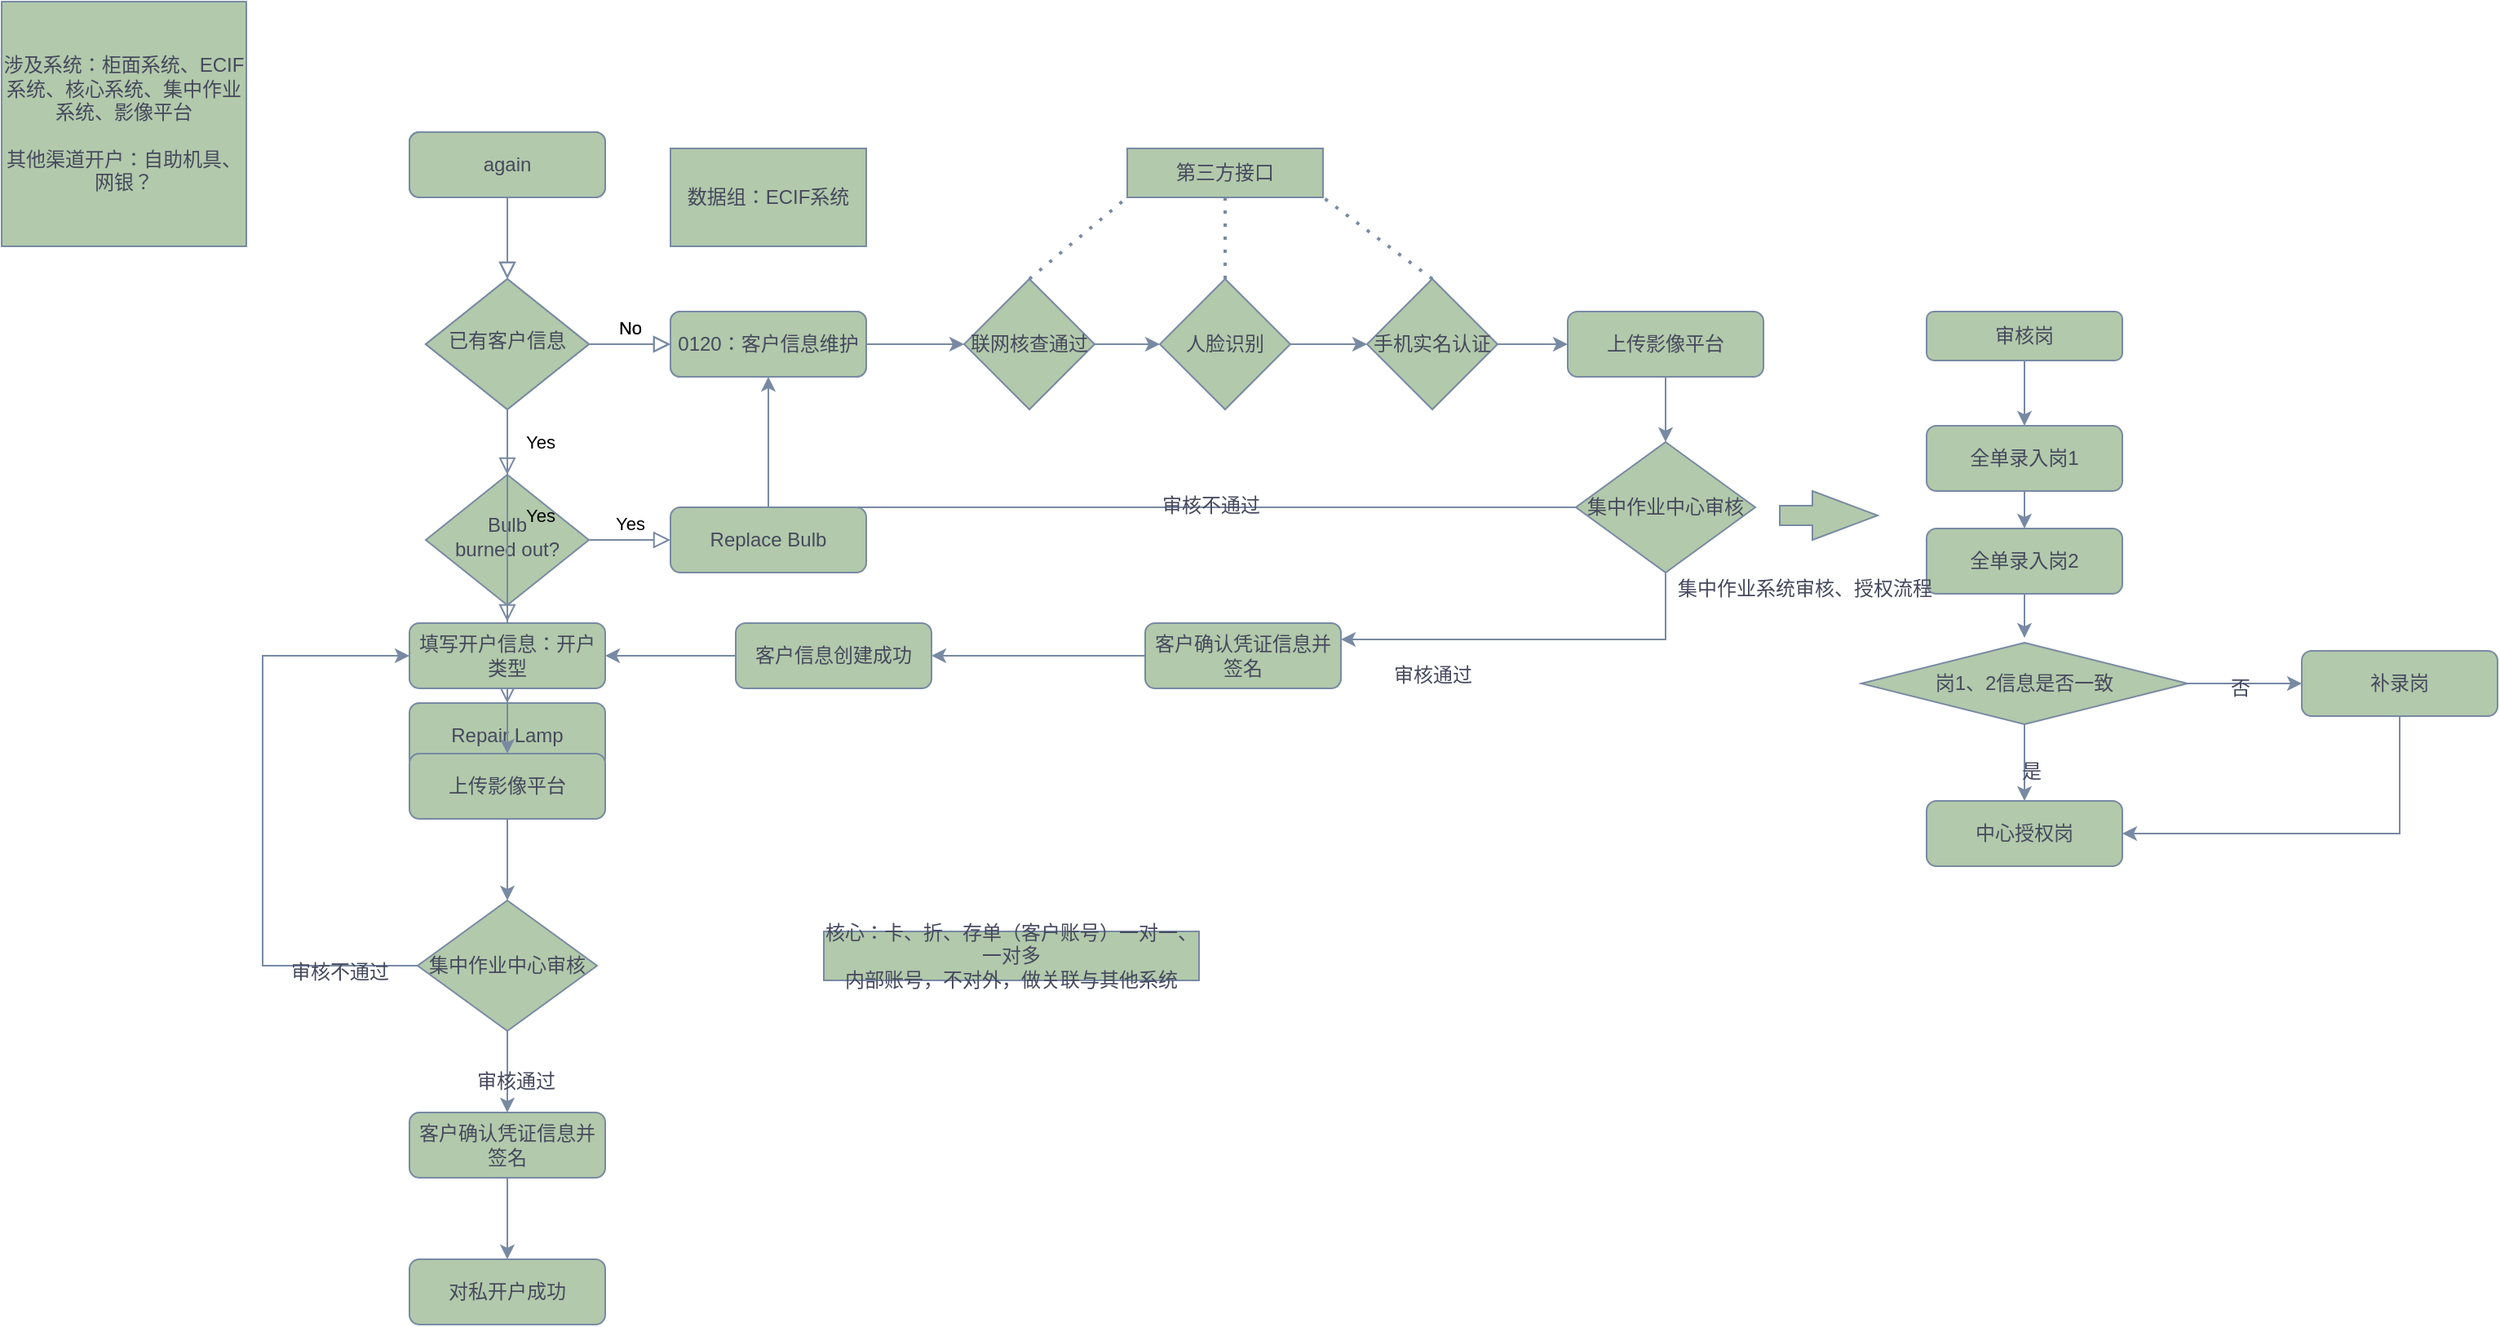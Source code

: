 <mxfile version="24.9.3">
  <diagram id="C5RBs43oDa-KdzZeNtuy" name="Page-1">
    <mxGraphModel dx="1853" dy="387" grid="1" gridSize="10" guides="1" tooltips="1" connect="1" arrows="1" fold="1" page="1" pageScale="1" pageWidth="827" pageHeight="1169" math="0" shadow="0">
      <root>
        <mxCell id="WIyWlLk6GJQsqaUBKTNV-0" />
        <mxCell id="WIyWlLk6GJQsqaUBKTNV-1" parent="WIyWlLk6GJQsqaUBKTNV-0" />
        <mxCell id="WIyWlLk6GJQsqaUBKTNV-2" value="" style="rounded=0;html=1;jettySize=auto;orthogonalLoop=1;fontSize=11;endArrow=block;endFill=0;endSize=8;strokeWidth=1;shadow=0;labelBackgroundColor=none;edgeStyle=orthogonalEdgeStyle;strokeColor=#788AA3;fontColor=default;" parent="WIyWlLk6GJQsqaUBKTNV-1" source="WIyWlLk6GJQsqaUBKTNV-3" target="WIyWlLk6GJQsqaUBKTNV-6" edge="1">
          <mxGeometry relative="1" as="geometry" />
        </mxCell>
        <mxCell id="WIyWlLk6GJQsqaUBKTNV-3" value="Lamp doesn&#39;t work" style="rounded=1;whiteSpace=wrap;html=1;fontSize=12;glass=0;strokeWidth=1;shadow=0;labelBackgroundColor=none;fillColor=#B2C9AB;strokeColor=#788AA3;fontColor=#46495D;" parent="WIyWlLk6GJQsqaUBKTNV-1" vertex="1">
          <mxGeometry x="160" y="80" width="120" height="40" as="geometry" />
        </mxCell>
        <mxCell id="WIyWlLk6GJQsqaUBKTNV-4" value="Yes" style="rounded=0;html=1;jettySize=auto;orthogonalLoop=1;fontSize=11;endArrow=block;endFill=0;endSize=8;strokeWidth=1;shadow=0;labelBackgroundColor=none;edgeStyle=orthogonalEdgeStyle;strokeColor=#788AA3;fontColor=default;" parent="WIyWlLk6GJQsqaUBKTNV-1" source="WIyWlLk6GJQsqaUBKTNV-6" target="WIyWlLk6GJQsqaUBKTNV-10" edge="1">
          <mxGeometry y="20" relative="1" as="geometry">
            <mxPoint as="offset" />
          </mxGeometry>
        </mxCell>
        <mxCell id="WIyWlLk6GJQsqaUBKTNV-5" value="No" style="edgeStyle=orthogonalEdgeStyle;rounded=0;html=1;jettySize=auto;orthogonalLoop=1;fontSize=11;endArrow=block;endFill=0;endSize=8;strokeWidth=1;shadow=0;labelBackgroundColor=none;strokeColor=#788AA3;fontColor=default;" parent="WIyWlLk6GJQsqaUBKTNV-1" source="WIyWlLk6GJQsqaUBKTNV-6" target="WIyWlLk6GJQsqaUBKTNV-7" edge="1">
          <mxGeometry y="10" relative="1" as="geometry">
            <mxPoint as="offset" />
          </mxGeometry>
        </mxCell>
        <mxCell id="WIyWlLk6GJQsqaUBKTNV-6" value="Lamp&lt;br&gt;plugged in?" style="rhombus;whiteSpace=wrap;html=1;shadow=0;fontFamily=Helvetica;fontSize=12;align=center;strokeWidth=1;spacing=6;spacingTop=-4;labelBackgroundColor=none;fillColor=#B2C9AB;strokeColor=#788AA3;fontColor=#46495D;" parent="WIyWlLk6GJQsqaUBKTNV-1" vertex="1">
          <mxGeometry x="170" y="170" width="100" height="80" as="geometry" />
        </mxCell>
        <mxCell id="WIyWlLk6GJQsqaUBKTNV-7" value="Plug in lamp" style="rounded=1;whiteSpace=wrap;html=1;fontSize=12;glass=0;strokeWidth=1;shadow=0;labelBackgroundColor=none;fillColor=#B2C9AB;strokeColor=#788AA3;fontColor=#46495D;" parent="WIyWlLk6GJQsqaUBKTNV-1" vertex="1">
          <mxGeometry x="320" y="190" width="120" height="40" as="geometry" />
        </mxCell>
        <mxCell id="WIyWlLk6GJQsqaUBKTNV-8" value="No" style="rounded=0;html=1;jettySize=auto;orthogonalLoop=1;fontSize=11;endArrow=block;endFill=0;endSize=8;strokeWidth=1;shadow=0;labelBackgroundColor=none;edgeStyle=orthogonalEdgeStyle;strokeColor=#788AA3;fontColor=default;" parent="WIyWlLk6GJQsqaUBKTNV-1" source="WIyWlLk6GJQsqaUBKTNV-10" target="WIyWlLk6GJQsqaUBKTNV-11" edge="1">
          <mxGeometry x="0.333" y="20" relative="1" as="geometry">
            <mxPoint as="offset" />
          </mxGeometry>
        </mxCell>
        <mxCell id="WIyWlLk6GJQsqaUBKTNV-9" value="Yes" style="edgeStyle=orthogonalEdgeStyle;rounded=0;html=1;jettySize=auto;orthogonalLoop=1;fontSize=11;endArrow=block;endFill=0;endSize=8;strokeWidth=1;shadow=0;labelBackgroundColor=none;strokeColor=#788AA3;fontColor=default;" parent="WIyWlLk6GJQsqaUBKTNV-1" source="WIyWlLk6GJQsqaUBKTNV-10" target="WIyWlLk6GJQsqaUBKTNV-12" edge="1">
          <mxGeometry y="10" relative="1" as="geometry">
            <mxPoint as="offset" />
          </mxGeometry>
        </mxCell>
        <mxCell id="WIyWlLk6GJQsqaUBKTNV-10" value="Bulb&lt;br&gt;burned out?" style="rhombus;whiteSpace=wrap;html=1;shadow=0;fontFamily=Helvetica;fontSize=12;align=center;strokeWidth=1;spacing=6;spacingTop=-4;labelBackgroundColor=none;fillColor=#B2C9AB;strokeColor=#788AA3;fontColor=#46495D;" parent="WIyWlLk6GJQsqaUBKTNV-1" vertex="1">
          <mxGeometry x="170" y="290" width="100" height="80" as="geometry" />
        </mxCell>
        <mxCell id="WIyWlLk6GJQsqaUBKTNV-11" value="Repair Lamp" style="rounded=1;whiteSpace=wrap;html=1;fontSize=12;glass=0;strokeWidth=1;shadow=0;labelBackgroundColor=none;fillColor=#B2C9AB;strokeColor=#788AA3;fontColor=#46495D;" parent="WIyWlLk6GJQsqaUBKTNV-1" vertex="1">
          <mxGeometry x="160" y="430" width="120" height="40" as="geometry" />
        </mxCell>
        <mxCell id="WIyWlLk6GJQsqaUBKTNV-12" value="Replace Bulb" style="rounded=1;whiteSpace=wrap;html=1;fontSize=12;glass=0;strokeWidth=1;shadow=0;labelBackgroundColor=none;fillColor=#B2C9AB;strokeColor=#788AA3;fontColor=#46495D;" parent="WIyWlLk6GJQsqaUBKTNV-1" vertex="1">
          <mxGeometry x="320" y="310" width="120" height="40" as="geometry" />
        </mxCell>
        <mxCell id="YqYcUAopvHvmNUxCHAHt-0" value="" style="rounded=0;html=1;jettySize=auto;orthogonalLoop=1;fontSize=11;endArrow=block;endFill=0;endSize=8;strokeWidth=1;shadow=0;labelBackgroundColor=none;edgeStyle=orthogonalEdgeStyle;strokeColor=#788AA3;fontColor=default;" parent="WIyWlLk6GJQsqaUBKTNV-1" source="YqYcUAopvHvmNUxCHAHt-1" target="YqYcUAopvHvmNUxCHAHt-4" edge="1">
          <mxGeometry relative="1" as="geometry" />
        </mxCell>
        <mxCell id="YqYcUAopvHvmNUxCHAHt-1" value="again" style="rounded=1;whiteSpace=wrap;html=1;fontSize=12;glass=0;strokeWidth=1;shadow=0;labelBackgroundColor=none;fillColor=#B2C9AB;strokeColor=#788AA3;fontColor=#46495D;" parent="WIyWlLk6GJQsqaUBKTNV-1" vertex="1">
          <mxGeometry x="160" y="80" width="120" height="40" as="geometry" />
        </mxCell>
        <mxCell id="YqYcUAopvHvmNUxCHAHt-2" value="Yes" style="rounded=0;html=1;jettySize=auto;orthogonalLoop=1;fontSize=11;endArrow=block;endFill=0;endSize=8;strokeWidth=1;shadow=0;labelBackgroundColor=none;edgeStyle=orthogonalEdgeStyle;strokeColor=#788AA3;fontColor=default;" parent="WIyWlLk6GJQsqaUBKTNV-1" source="YqYcUAopvHvmNUxCHAHt-4" edge="1">
          <mxGeometry y="20" relative="1" as="geometry">
            <mxPoint as="offset" />
            <mxPoint x="220" y="380" as="targetPoint" />
          </mxGeometry>
        </mxCell>
        <mxCell id="YqYcUAopvHvmNUxCHAHt-3" value="No" style="edgeStyle=orthogonalEdgeStyle;rounded=0;html=1;jettySize=auto;orthogonalLoop=1;fontSize=11;endArrow=block;endFill=0;endSize=8;strokeWidth=1;shadow=0;labelBackgroundColor=none;strokeColor=#788AA3;fontColor=default;" parent="WIyWlLk6GJQsqaUBKTNV-1" source="YqYcUAopvHvmNUxCHAHt-4" target="YqYcUAopvHvmNUxCHAHt-6" edge="1">
          <mxGeometry y="10" relative="1" as="geometry">
            <mxPoint as="offset" />
          </mxGeometry>
        </mxCell>
        <mxCell id="YqYcUAopvHvmNUxCHAHt-4" value="已有客户信息" style="rhombus;whiteSpace=wrap;html=1;shadow=0;fontFamily=Helvetica;fontSize=12;align=center;strokeWidth=1;spacing=6;spacingTop=-4;labelBackgroundColor=none;fillColor=#B2C9AB;strokeColor=#788AA3;fontColor=#46495D;" parent="WIyWlLk6GJQsqaUBKTNV-1" vertex="1">
          <mxGeometry x="170" y="170" width="100" height="80" as="geometry" />
        </mxCell>
        <mxCell id="YqYcUAopvHvmNUxCHAHt-5" style="edgeStyle=orthogonalEdgeStyle;rounded=0;orthogonalLoop=1;jettySize=auto;html=1;exitX=1;exitY=0.5;exitDx=0;exitDy=0;labelBackgroundColor=none;strokeColor=#788AA3;fontColor=default;" parent="WIyWlLk6GJQsqaUBKTNV-1" source="YqYcUAopvHvmNUxCHAHt-6" target="YqYcUAopvHvmNUxCHAHt-12" edge="1">
          <mxGeometry relative="1" as="geometry" />
        </mxCell>
        <mxCell id="YqYcUAopvHvmNUxCHAHt-6" value="0120：客户信息维护" style="rounded=1;whiteSpace=wrap;html=1;fontSize=12;glass=0;strokeWidth=1;shadow=0;labelBackgroundColor=none;fillColor=#B2C9AB;strokeColor=#788AA3;fontColor=#46495D;" parent="WIyWlLk6GJQsqaUBKTNV-1" vertex="1">
          <mxGeometry x="320" y="190" width="120" height="40" as="geometry" />
        </mxCell>
        <mxCell id="YqYcUAopvHvmNUxCHAHt-7" style="edgeStyle=orthogonalEdgeStyle;rounded=0;orthogonalLoop=1;jettySize=auto;html=1;entryX=0.5;entryY=0;entryDx=0;entryDy=0;labelBackgroundColor=none;strokeColor=#788AA3;fontColor=default;" parent="WIyWlLk6GJQsqaUBKTNV-1" source="YqYcUAopvHvmNUxCHAHt-8" target="YqYcUAopvHvmNUxCHAHt-22" edge="1">
          <mxGeometry relative="1" as="geometry" />
        </mxCell>
        <mxCell id="YqYcUAopvHvmNUxCHAHt-8" value="上传影像平台" style="rounded=1;whiteSpace=wrap;html=1;fontSize=12;glass=0;strokeWidth=1;shadow=0;labelBackgroundColor=none;fillColor=#B2C9AB;strokeColor=#788AA3;fontColor=#46495D;" parent="WIyWlLk6GJQsqaUBKTNV-1" vertex="1">
          <mxGeometry x="870" y="190" width="120" height="40" as="geometry" />
        </mxCell>
        <mxCell id="YqYcUAopvHvmNUxCHAHt-9" style="edgeStyle=orthogonalEdgeStyle;rounded=0;orthogonalLoop=1;jettySize=auto;html=1;exitX=0.5;exitY=1;exitDx=0;exitDy=0;entryX=0.5;entryY=0;entryDx=0;entryDy=0;labelBackgroundColor=none;strokeColor=#788AA3;fontColor=default;" parent="WIyWlLk6GJQsqaUBKTNV-1" source="YqYcUAopvHvmNUxCHAHt-10" target="YqYcUAopvHvmNUxCHAHt-40" edge="1">
          <mxGeometry relative="1" as="geometry" />
        </mxCell>
        <mxCell id="YqYcUAopvHvmNUxCHAHt-10" value="填写开户信息：开户类型" style="rounded=1;whiteSpace=wrap;html=1;fontSize=12;glass=0;strokeWidth=1;shadow=0;labelBackgroundColor=none;fillColor=#B2C9AB;strokeColor=#788AA3;fontColor=#46495D;" parent="WIyWlLk6GJQsqaUBKTNV-1" vertex="1">
          <mxGeometry x="160" y="381" width="120" height="40" as="geometry" />
        </mxCell>
        <mxCell id="YqYcUAopvHvmNUxCHAHt-11" style="edgeStyle=orthogonalEdgeStyle;rounded=0;orthogonalLoop=1;jettySize=auto;html=1;exitX=1;exitY=0.5;exitDx=0;exitDy=0;entryX=0;entryY=0.5;entryDx=0;entryDy=0;labelBackgroundColor=none;strokeColor=#788AA3;fontColor=default;" parent="WIyWlLk6GJQsqaUBKTNV-1" source="YqYcUAopvHvmNUxCHAHt-12" target="YqYcUAopvHvmNUxCHAHt-14" edge="1">
          <mxGeometry relative="1" as="geometry" />
        </mxCell>
        <mxCell id="YqYcUAopvHvmNUxCHAHt-12" value="联网核查通过" style="rhombus;whiteSpace=wrap;html=1;labelBackgroundColor=none;fillColor=#B2C9AB;strokeColor=#788AA3;fontColor=#46495D;" parent="WIyWlLk6GJQsqaUBKTNV-1" vertex="1">
          <mxGeometry x="500" y="170" width="80" height="80" as="geometry" />
        </mxCell>
        <mxCell id="YqYcUAopvHvmNUxCHAHt-13" style="edgeStyle=orthogonalEdgeStyle;rounded=0;orthogonalLoop=1;jettySize=auto;html=1;exitX=1;exitY=0.5;exitDx=0;exitDy=0;entryX=0;entryY=0.5;entryDx=0;entryDy=0;labelBackgroundColor=none;strokeColor=#788AA3;fontColor=default;" parent="WIyWlLk6GJQsqaUBKTNV-1" source="YqYcUAopvHvmNUxCHAHt-14" target="YqYcUAopvHvmNUxCHAHt-16" edge="1">
          <mxGeometry relative="1" as="geometry" />
        </mxCell>
        <mxCell id="YqYcUAopvHvmNUxCHAHt-14" value="人脸识别" style="rhombus;whiteSpace=wrap;html=1;labelBackgroundColor=none;fillColor=#B2C9AB;strokeColor=#788AA3;fontColor=#46495D;" parent="WIyWlLk6GJQsqaUBKTNV-1" vertex="1">
          <mxGeometry x="620" y="170" width="80" height="80" as="geometry" />
        </mxCell>
        <mxCell id="YqYcUAopvHvmNUxCHAHt-15" style="edgeStyle=orthogonalEdgeStyle;rounded=0;orthogonalLoop=1;jettySize=auto;html=1;labelBackgroundColor=none;strokeColor=#788AA3;fontColor=default;" parent="WIyWlLk6GJQsqaUBKTNV-1" source="YqYcUAopvHvmNUxCHAHt-16" target="YqYcUAopvHvmNUxCHAHt-8" edge="1">
          <mxGeometry relative="1" as="geometry" />
        </mxCell>
        <mxCell id="YqYcUAopvHvmNUxCHAHt-16" value="手机实名认证" style="rhombus;whiteSpace=wrap;html=1;labelBackgroundColor=none;fillColor=#B2C9AB;strokeColor=#788AA3;fontColor=#46495D;" parent="WIyWlLk6GJQsqaUBKTNV-1" vertex="1">
          <mxGeometry x="747" y="170" width="80" height="80" as="geometry" />
        </mxCell>
        <mxCell id="YqYcUAopvHvmNUxCHAHt-17" value="数据组：ECIF系统" style="rounded=0;whiteSpace=wrap;html=1;labelBackgroundColor=none;fillColor=#B2C9AB;strokeColor=#788AA3;fontColor=#46495D;" parent="WIyWlLk6GJQsqaUBKTNV-1" vertex="1">
          <mxGeometry x="320" y="90" width="120" height="60" as="geometry" />
        </mxCell>
        <mxCell id="YqYcUAopvHvmNUxCHAHt-18" value="第三方接口" style="rounded=0;whiteSpace=wrap;html=1;labelBackgroundColor=none;fillColor=#B2C9AB;strokeColor=#788AA3;fontColor=#46495D;" parent="WIyWlLk6GJQsqaUBKTNV-1" vertex="1">
          <mxGeometry x="600" y="90" width="120" height="30" as="geometry" />
        </mxCell>
        <mxCell id="YqYcUAopvHvmNUxCHAHt-19" value="核心：卡、折、存单（客户账号）一对一、一对多&lt;br&gt;内部账号，不对外，做关联与其他系统" style="rounded=0;whiteSpace=wrap;html=1;labelBackgroundColor=none;fillColor=#B2C9AB;strokeColor=#788AA3;fontColor=#46495D;" parent="WIyWlLk6GJQsqaUBKTNV-1" vertex="1">
          <mxGeometry x="414" y="570" width="230" height="30" as="geometry" />
        </mxCell>
        <mxCell id="YqYcUAopvHvmNUxCHAHt-20" style="edgeStyle=orthogonalEdgeStyle;rounded=0;orthogonalLoop=1;jettySize=auto;html=1;entryX=0.5;entryY=1;entryDx=0;entryDy=0;labelBackgroundColor=none;strokeColor=#788AA3;fontColor=default;" parent="WIyWlLk6GJQsqaUBKTNV-1" source="YqYcUAopvHvmNUxCHAHt-22" target="YqYcUAopvHvmNUxCHAHt-6" edge="1">
          <mxGeometry relative="1" as="geometry" />
        </mxCell>
        <mxCell id="YqYcUAopvHvmNUxCHAHt-21" style="edgeStyle=orthogonalEdgeStyle;rounded=0;orthogonalLoop=1;jettySize=auto;html=1;exitX=0.5;exitY=1;exitDx=0;exitDy=0;entryX=1;entryY=0.25;entryDx=0;entryDy=0;labelBackgroundColor=none;strokeColor=#788AA3;fontColor=default;" parent="WIyWlLk6GJQsqaUBKTNV-1" source="YqYcUAopvHvmNUxCHAHt-22" target="YqYcUAopvHvmNUxCHAHt-52" edge="1">
          <mxGeometry relative="1" as="geometry">
            <mxPoint x="400" y="530" as="targetPoint" />
          </mxGeometry>
        </mxCell>
        <mxCell id="YqYcUAopvHvmNUxCHAHt-22" value="集中作业中心审核" style="rhombus;whiteSpace=wrap;html=1;labelBackgroundColor=none;fillColor=#B2C9AB;strokeColor=#788AA3;fontColor=#46495D;" parent="WIyWlLk6GJQsqaUBKTNV-1" vertex="1">
          <mxGeometry x="875" y="270" width="110" height="80" as="geometry" />
        </mxCell>
        <mxCell id="YqYcUAopvHvmNUxCHAHt-23" value="审核不通过" style="text;html=1;align=center;verticalAlign=middle;resizable=0;points=[];autosize=1;labelBackgroundColor=none;fontColor=#46495D;" parent="WIyWlLk6GJQsqaUBKTNV-1" vertex="1">
          <mxGeometry x="611" y="299" width="80" height="20" as="geometry" />
        </mxCell>
        <mxCell id="YqYcUAopvHvmNUxCHAHt-24" value="审核通过" style="text;html=1;align=center;verticalAlign=middle;resizable=0;points=[];autosize=1;labelBackgroundColor=none;fontColor=#46495D;" parent="WIyWlLk6GJQsqaUBKTNV-1" vertex="1">
          <mxGeometry x="757" y="403" width="60" height="20" as="geometry" />
        </mxCell>
        <mxCell id="YqYcUAopvHvmNUxCHAHt-25" style="edgeStyle=orthogonalEdgeStyle;rounded=0;orthogonalLoop=1;jettySize=auto;html=1;entryX=0.5;entryY=0;entryDx=0;entryDy=0;labelBackgroundColor=none;strokeColor=#788AA3;fontColor=default;" parent="WIyWlLk6GJQsqaUBKTNV-1" source="YqYcUAopvHvmNUxCHAHt-26" target="YqYcUAopvHvmNUxCHAHt-28" edge="1">
          <mxGeometry relative="1" as="geometry" />
        </mxCell>
        <mxCell id="YqYcUAopvHvmNUxCHAHt-26" value="审核岗" style="rounded=1;whiteSpace=wrap;html=1;fontSize=12;glass=0;strokeWidth=1;shadow=0;labelBackgroundColor=none;fillColor=#B2C9AB;strokeColor=#788AA3;fontColor=#46495D;" parent="WIyWlLk6GJQsqaUBKTNV-1" vertex="1">
          <mxGeometry x="1090" y="190" width="120" height="30" as="geometry" />
        </mxCell>
        <mxCell id="YqYcUAopvHvmNUxCHAHt-27" style="edgeStyle=orthogonalEdgeStyle;rounded=0;orthogonalLoop=1;jettySize=auto;html=1;entryX=0.5;entryY=0;entryDx=0;entryDy=0;labelBackgroundColor=none;strokeColor=#788AA3;fontColor=default;" parent="WIyWlLk6GJQsqaUBKTNV-1" source="YqYcUAopvHvmNUxCHAHt-28" target="YqYcUAopvHvmNUxCHAHt-30" edge="1">
          <mxGeometry relative="1" as="geometry" />
        </mxCell>
        <mxCell id="YqYcUAopvHvmNUxCHAHt-28" value="全单录入岗1" style="rounded=1;whiteSpace=wrap;html=1;fontSize=12;glass=0;strokeWidth=1;shadow=0;labelBackgroundColor=none;fillColor=#B2C9AB;strokeColor=#788AA3;fontColor=#46495D;" parent="WIyWlLk6GJQsqaUBKTNV-1" vertex="1">
          <mxGeometry x="1090" y="260" width="120" height="40" as="geometry" />
        </mxCell>
        <mxCell id="YqYcUAopvHvmNUxCHAHt-29" style="edgeStyle=orthogonalEdgeStyle;rounded=0;orthogonalLoop=1;jettySize=auto;html=1;labelBackgroundColor=none;strokeColor=#788AA3;fontColor=default;" parent="WIyWlLk6GJQsqaUBKTNV-1" source="YqYcUAopvHvmNUxCHAHt-30" edge="1">
          <mxGeometry relative="1" as="geometry">
            <mxPoint x="1150" y="390" as="targetPoint" />
          </mxGeometry>
        </mxCell>
        <mxCell id="YqYcUAopvHvmNUxCHAHt-30" value="全单录入岗2" style="rounded=1;whiteSpace=wrap;html=1;fontSize=12;glass=0;strokeWidth=1;shadow=0;labelBackgroundColor=none;fillColor=#B2C9AB;strokeColor=#788AA3;fontColor=#46495D;" parent="WIyWlLk6GJQsqaUBKTNV-1" vertex="1">
          <mxGeometry x="1090" y="323" width="120" height="40" as="geometry" />
        </mxCell>
        <mxCell id="YqYcUAopvHvmNUxCHAHt-31" value="中心授权岗" style="rounded=1;whiteSpace=wrap;html=1;fontSize=12;glass=0;strokeWidth=1;shadow=0;labelBackgroundColor=none;fillColor=#B2C9AB;strokeColor=#788AA3;fontColor=#46495D;" parent="WIyWlLk6GJQsqaUBKTNV-1" vertex="1">
          <mxGeometry x="1090" y="490" width="120" height="40" as="geometry" />
        </mxCell>
        <mxCell id="YqYcUAopvHvmNUxCHAHt-32" style="edgeStyle=orthogonalEdgeStyle;rounded=0;orthogonalLoop=1;jettySize=auto;html=1;entryX=0.5;entryY=0;entryDx=0;entryDy=0;labelBackgroundColor=none;strokeColor=#788AA3;fontColor=default;" parent="WIyWlLk6GJQsqaUBKTNV-1" source="YqYcUAopvHvmNUxCHAHt-34" target="YqYcUAopvHvmNUxCHAHt-31" edge="1">
          <mxGeometry relative="1" as="geometry" />
        </mxCell>
        <mxCell id="YqYcUAopvHvmNUxCHAHt-33" style="edgeStyle=orthogonalEdgeStyle;rounded=0;orthogonalLoop=1;jettySize=auto;html=1;entryX=0;entryY=0.5;entryDx=0;entryDy=0;labelBackgroundColor=none;strokeColor=#788AA3;fontColor=default;" parent="WIyWlLk6GJQsqaUBKTNV-1" source="YqYcUAopvHvmNUxCHAHt-34" target="YqYcUAopvHvmNUxCHAHt-37" edge="1">
          <mxGeometry relative="1" as="geometry" />
        </mxCell>
        <mxCell id="YqYcUAopvHvmNUxCHAHt-34" value="岗1、2信息是否一致" style="rhombus;whiteSpace=wrap;html=1;labelBackgroundColor=none;fillColor=#B2C9AB;strokeColor=#788AA3;fontColor=#46495D;" parent="WIyWlLk6GJQsqaUBKTNV-1" vertex="1">
          <mxGeometry x="1050" y="393" width="200" height="50" as="geometry" />
        </mxCell>
        <mxCell id="YqYcUAopvHvmNUxCHAHt-35" value="是" style="text;html=1;align=center;verticalAlign=middle;resizable=0;points=[];autosize=1;labelBackgroundColor=none;fontColor=#46495D;" parent="WIyWlLk6GJQsqaUBKTNV-1" vertex="1">
          <mxGeometry x="1139" y="462" width="30" height="20" as="geometry" />
        </mxCell>
        <mxCell id="YqYcUAopvHvmNUxCHAHt-36" style="edgeStyle=orthogonalEdgeStyle;rounded=0;orthogonalLoop=1;jettySize=auto;html=1;exitX=0.5;exitY=1;exitDx=0;exitDy=0;entryX=1;entryY=0.5;entryDx=0;entryDy=0;labelBackgroundColor=none;strokeColor=#788AA3;fontColor=default;" parent="WIyWlLk6GJQsqaUBKTNV-1" source="YqYcUAopvHvmNUxCHAHt-37" target="YqYcUAopvHvmNUxCHAHt-31" edge="1">
          <mxGeometry relative="1" as="geometry">
            <mxPoint x="1230" y="520" as="targetPoint" />
          </mxGeometry>
        </mxCell>
        <mxCell id="YqYcUAopvHvmNUxCHAHt-37" value="补录岗" style="rounded=1;whiteSpace=wrap;html=1;fontSize=12;glass=0;strokeWidth=1;shadow=0;labelBackgroundColor=none;fillColor=#B2C9AB;strokeColor=#788AA3;fontColor=#46495D;" parent="WIyWlLk6GJQsqaUBKTNV-1" vertex="1">
          <mxGeometry x="1320" y="398" width="120" height="40" as="geometry" />
        </mxCell>
        <mxCell id="YqYcUAopvHvmNUxCHAHt-38" value="否" style="text;html=1;align=center;verticalAlign=middle;resizable=0;points=[];autosize=1;labelBackgroundColor=none;fontColor=#46495D;" parent="WIyWlLk6GJQsqaUBKTNV-1" vertex="1">
          <mxGeometry x="1267" y="411" width="30" height="20" as="geometry" />
        </mxCell>
        <mxCell id="YqYcUAopvHvmNUxCHAHt-39" style="edgeStyle=orthogonalEdgeStyle;rounded=0;orthogonalLoop=1;jettySize=auto;html=1;exitX=0.5;exitY=1;exitDx=0;exitDy=0;entryX=0.5;entryY=0;entryDx=0;entryDy=0;labelBackgroundColor=none;strokeColor=#788AA3;fontColor=default;" parent="WIyWlLk6GJQsqaUBKTNV-1" source="YqYcUAopvHvmNUxCHAHt-40" target="YqYcUAopvHvmNUxCHAHt-43" edge="1">
          <mxGeometry relative="1" as="geometry" />
        </mxCell>
        <mxCell id="YqYcUAopvHvmNUxCHAHt-40" value="上传影像平台" style="rounded=1;whiteSpace=wrap;html=1;fontSize=12;glass=0;strokeWidth=1;shadow=0;labelBackgroundColor=none;fillColor=#B2C9AB;strokeColor=#788AA3;fontColor=#46495D;" parent="WIyWlLk6GJQsqaUBKTNV-1" vertex="1">
          <mxGeometry x="160" y="461" width="120" height="40" as="geometry" />
        </mxCell>
        <mxCell id="YqYcUAopvHvmNUxCHAHt-41" style="edgeStyle=orthogonalEdgeStyle;rounded=0;orthogonalLoop=1;jettySize=auto;html=1;exitX=0.5;exitY=1;exitDx=0;exitDy=0;entryX=0.5;entryY=0;entryDx=0;entryDy=0;labelBackgroundColor=none;strokeColor=#788AA3;fontColor=default;" parent="WIyWlLk6GJQsqaUBKTNV-1" source="YqYcUAopvHvmNUxCHAHt-43" target="YqYcUAopvHvmNUxCHAHt-46" edge="1">
          <mxGeometry relative="1" as="geometry" />
        </mxCell>
        <mxCell id="YqYcUAopvHvmNUxCHAHt-42" style="edgeStyle=orthogonalEdgeStyle;rounded=0;orthogonalLoop=1;jettySize=auto;html=1;entryX=0;entryY=0.5;entryDx=0;entryDy=0;labelBackgroundColor=none;strokeColor=#788AA3;fontColor=default;" parent="WIyWlLk6GJQsqaUBKTNV-1" source="YqYcUAopvHvmNUxCHAHt-43" target="YqYcUAopvHvmNUxCHAHt-10" edge="1">
          <mxGeometry relative="1" as="geometry">
            <Array as="points">
              <mxPoint x="70" y="591" />
              <mxPoint x="70" y="401" />
            </Array>
          </mxGeometry>
        </mxCell>
        <mxCell id="YqYcUAopvHvmNUxCHAHt-43" value="集中作业中心审核" style="rhombus;whiteSpace=wrap;html=1;labelBackgroundColor=none;fillColor=#B2C9AB;strokeColor=#788AA3;fontColor=#46495D;" parent="WIyWlLk6GJQsqaUBKTNV-1" vertex="1">
          <mxGeometry x="165" y="551" width="110" height="80" as="geometry" />
        </mxCell>
        <mxCell id="YqYcUAopvHvmNUxCHAHt-44" value="对私开户成功" style="rounded=1;whiteSpace=wrap;html=1;fontSize=12;glass=0;strokeWidth=1;shadow=0;labelBackgroundColor=none;fillColor=#B2C9AB;strokeColor=#788AA3;fontColor=#46495D;" parent="WIyWlLk6GJQsqaUBKTNV-1" vertex="1">
          <mxGeometry x="160" y="771" width="120" height="40" as="geometry" />
        </mxCell>
        <mxCell id="YqYcUAopvHvmNUxCHAHt-45" style="edgeStyle=orthogonalEdgeStyle;rounded=0;orthogonalLoop=1;jettySize=auto;html=1;entryX=0.5;entryY=0;entryDx=0;entryDy=0;labelBackgroundColor=none;strokeColor=#788AA3;fontColor=default;" parent="WIyWlLk6GJQsqaUBKTNV-1" source="YqYcUAopvHvmNUxCHAHt-46" target="YqYcUAopvHvmNUxCHAHt-44" edge="1">
          <mxGeometry relative="1" as="geometry" />
        </mxCell>
        <mxCell id="YqYcUAopvHvmNUxCHAHt-46" value="客户确认凭证信息并签名" style="rounded=1;whiteSpace=wrap;html=1;fontSize=12;glass=0;strokeWidth=1;shadow=0;labelBackgroundColor=none;fillColor=#B2C9AB;strokeColor=#788AA3;fontColor=#46495D;" parent="WIyWlLk6GJQsqaUBKTNV-1" vertex="1">
          <mxGeometry x="160" y="681" width="120" height="40" as="geometry" />
        </mxCell>
        <mxCell id="YqYcUAopvHvmNUxCHAHt-47" value="审核通过" style="text;html=1;align=center;verticalAlign=middle;resizable=0;points=[];autosize=1;labelBackgroundColor=none;fontColor=#46495D;" parent="WIyWlLk6GJQsqaUBKTNV-1" vertex="1">
          <mxGeometry x="195" y="652" width="60" height="20" as="geometry" />
        </mxCell>
        <mxCell id="YqYcUAopvHvmNUxCHAHt-48" value="审核不通过" style="text;html=1;align=center;verticalAlign=middle;resizable=0;points=[];autosize=1;labelBackgroundColor=none;fontColor=#46495D;" parent="WIyWlLk6GJQsqaUBKTNV-1" vertex="1">
          <mxGeometry x="77" y="585" width="80" height="20" as="geometry" />
        </mxCell>
        <mxCell id="YqYcUAopvHvmNUxCHAHt-49" style="edgeStyle=orthogonalEdgeStyle;rounded=0;orthogonalLoop=1;jettySize=auto;html=1;entryX=1;entryY=0.5;entryDx=0;entryDy=0;labelBackgroundColor=none;strokeColor=#788AA3;fontColor=default;" parent="WIyWlLk6GJQsqaUBKTNV-1" source="YqYcUAopvHvmNUxCHAHt-50" target="YqYcUAopvHvmNUxCHAHt-10" edge="1">
          <mxGeometry relative="1" as="geometry">
            <mxPoint x="290" y="401" as="targetPoint" />
          </mxGeometry>
        </mxCell>
        <mxCell id="YqYcUAopvHvmNUxCHAHt-50" value="客户信息创建成功" style="rounded=1;whiteSpace=wrap;html=1;fontSize=12;glass=0;strokeWidth=1;shadow=0;labelBackgroundColor=none;fillColor=#B2C9AB;strokeColor=#788AA3;fontColor=#46495D;" parent="WIyWlLk6GJQsqaUBKTNV-1" vertex="1">
          <mxGeometry x="360" y="381" width="120" height="40" as="geometry" />
        </mxCell>
        <mxCell id="YqYcUAopvHvmNUxCHAHt-51" style="edgeStyle=orthogonalEdgeStyle;rounded=0;orthogonalLoop=1;jettySize=auto;html=1;entryX=1;entryY=0.5;entryDx=0;entryDy=0;labelBackgroundColor=none;strokeColor=#788AA3;fontColor=default;" parent="WIyWlLk6GJQsqaUBKTNV-1" source="YqYcUAopvHvmNUxCHAHt-52" target="YqYcUAopvHvmNUxCHAHt-50" edge="1">
          <mxGeometry relative="1" as="geometry">
            <Array as="points">
              <mxPoint x="490" y="401" />
              <mxPoint x="490" y="401" />
            </Array>
          </mxGeometry>
        </mxCell>
        <mxCell id="YqYcUAopvHvmNUxCHAHt-52" value="客户确认凭证信息并签名" style="rounded=1;whiteSpace=wrap;html=1;fontSize=12;glass=0;strokeWidth=1;shadow=0;labelBackgroundColor=none;fillColor=#B2C9AB;strokeColor=#788AA3;fontColor=#46495D;" parent="WIyWlLk6GJQsqaUBKTNV-1" vertex="1">
          <mxGeometry x="611" y="381" width="120" height="40" as="geometry" />
        </mxCell>
        <mxCell id="YqYcUAopvHvmNUxCHAHt-53" value="" style="html=1;shadow=0;dashed=0;align=center;verticalAlign=middle;shape=mxgraph.arrows2.arrow;dy=0.6;dx=40;notch=0;labelBackgroundColor=none;fillColor=#B2C9AB;strokeColor=#788AA3;fontColor=#46495D;" parent="WIyWlLk6GJQsqaUBKTNV-1" vertex="1">
          <mxGeometry x="1000" y="300" width="60" height="30" as="geometry" />
        </mxCell>
        <mxCell id="YqYcUAopvHvmNUxCHAHt-54" value="集中作业系统审核、授权流程" style="text;html=1;align=center;verticalAlign=middle;resizable=0;points=[];autosize=1;labelBackgroundColor=none;fontColor=#46495D;" parent="WIyWlLk6GJQsqaUBKTNV-1" vertex="1">
          <mxGeometry x="930" y="350" width="170" height="20" as="geometry" />
        </mxCell>
        <mxCell id="YqYcUAopvHvmNUxCHAHt-55" value="涉及系统：柜面系统、ECIF系统、核心系统、集中作业系统、影像平台&lt;br&gt;&lt;br&gt;其他渠道开户：自助机具、网银？" style="whiteSpace=wrap;html=1;aspect=fixed;labelBackgroundColor=none;fillColor=#B2C9AB;strokeColor=#788AA3;fontColor=#46495D;" parent="WIyWlLk6GJQsqaUBKTNV-1" vertex="1">
          <mxGeometry x="-90" width="150" height="150" as="geometry" />
        </mxCell>
        <mxCell id="YqYcUAopvHvmNUxCHAHt-56" value="" style="endArrow=none;dashed=1;html=1;dashPattern=1 3;strokeWidth=2;entryX=0;entryY=1;entryDx=0;entryDy=0;labelBackgroundColor=none;strokeColor=#788AA3;fontColor=default;" parent="WIyWlLk6GJQsqaUBKTNV-1" target="YqYcUAopvHvmNUxCHAHt-18" edge="1">
          <mxGeometry width="50" height="50" relative="1" as="geometry">
            <mxPoint x="540" y="170" as="sourcePoint" />
            <mxPoint x="590" y="120" as="targetPoint" />
          </mxGeometry>
        </mxCell>
        <mxCell id="YqYcUAopvHvmNUxCHAHt-57" value="" style="endArrow=none;dashed=1;html=1;dashPattern=1 3;strokeWidth=2;entryX=0.5;entryY=1;entryDx=0;entryDy=0;exitX=0.5;exitY=0;exitDx=0;exitDy=0;labelBackgroundColor=none;strokeColor=#788AA3;fontColor=default;" parent="WIyWlLk6GJQsqaUBKTNV-1" source="YqYcUAopvHvmNUxCHAHt-14" target="YqYcUAopvHvmNUxCHAHt-18" edge="1">
          <mxGeometry width="50" height="50" relative="1" as="geometry">
            <mxPoint x="550" y="180" as="sourcePoint" />
            <mxPoint x="610" y="130" as="targetPoint" />
          </mxGeometry>
        </mxCell>
        <mxCell id="YqYcUAopvHvmNUxCHAHt-58" value="" style="endArrow=none;dashed=1;html=1;dashPattern=1 3;strokeWidth=2;entryX=1;entryY=1;entryDx=0;entryDy=0;exitX=0.5;exitY=0;exitDx=0;exitDy=0;labelBackgroundColor=none;strokeColor=#788AA3;fontColor=default;" parent="WIyWlLk6GJQsqaUBKTNV-1" source="YqYcUAopvHvmNUxCHAHt-16" target="YqYcUAopvHvmNUxCHAHt-18" edge="1">
          <mxGeometry width="50" height="50" relative="1" as="geometry">
            <mxPoint x="560" y="190" as="sourcePoint" />
            <mxPoint x="620" y="140" as="targetPoint" />
          </mxGeometry>
        </mxCell>
      </root>
    </mxGraphModel>
  </diagram>
</mxfile>
